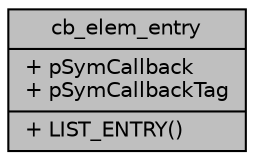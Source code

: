digraph "cb_elem_entry"
{
 // LATEX_PDF_SIZE
  edge [fontname="Helvetica",fontsize="10",labelfontname="Helvetica",labelfontsize="10"];
  node [fontname="Helvetica",fontsize="10",shape=record];
  Node1 [label="{cb_elem_entry\n|+ pSymCallback\l+ pSymCallbackTag\l|+ LIST_ENTRY()\l}",height=0.2,width=0.4,color="black", fillcolor="grey75", style="filled", fontcolor="black",tooltip=" "];
}
